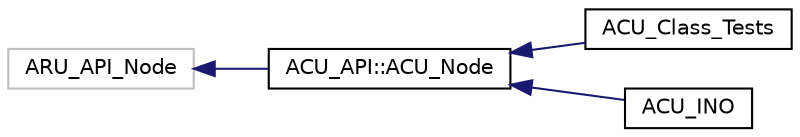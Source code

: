 digraph "Graphical Class Hierarchy"
{
 // LATEX_PDF_SIZE
  edge [fontname="Helvetica",fontsize="10",labelfontname="Helvetica",labelfontsize="10"];
  node [fontname="Helvetica",fontsize="10",shape=record];
  rankdir="LR";
  Node55 [label="ARU_API_Node",height=0.2,width=0.4,color="grey75", fillcolor="white", style="filled",tooltip=" "];
  Node55 -> Node0 [dir="back",color="midnightblue",fontsize="10",style="solid",fontname="Helvetica"];
  Node0 [label="ACU_API::ACU_Node",height=0.2,width=0.4,color="black", fillcolor="white", style="filled",URL="$class_a_c_u___a_p_i_1_1_a_c_u___node.html",tooltip="Abstract Base of the ACU PCB within the ARU."];
  Node0 -> Node1 [dir="back",color="midnightblue",fontsize="10",style="solid",fontname="Helvetica"];
  Node1 [label="ACU_Class_Tests",height=0.2,width=0.4,color="black", fillcolor="white", style="filled",URL="$class_a_c_u___class___tests.html",tooltip=" "];
  Node0 -> Node2 [dir="back",color="midnightblue",fontsize="10",style="solid",fontname="Helvetica"];
  Node2 [label="ACU_INO",height=0.2,width=0.4,color="black", fillcolor="white", style="filled",URL="$class_a_c_u___i_n_o.html",tooltip=" "];
}
